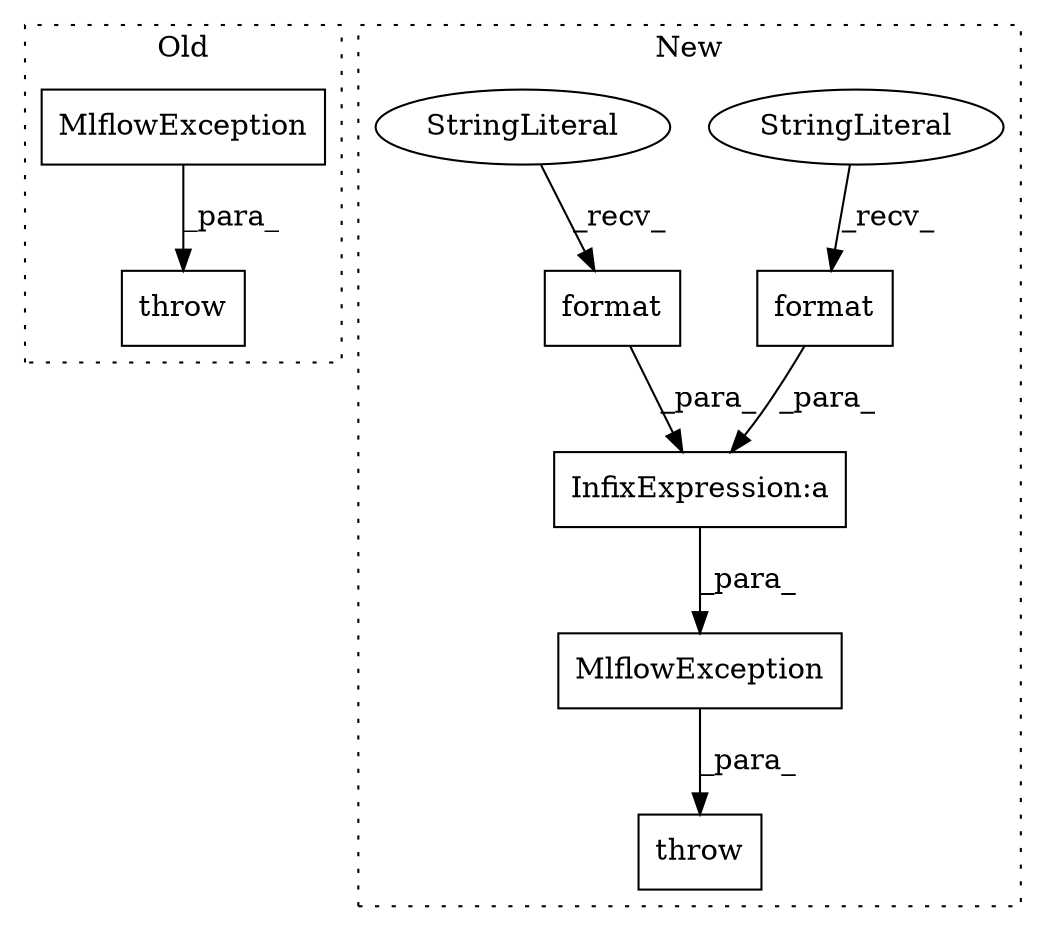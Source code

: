 digraph G {
subgraph cluster0 {
1 [label="MlflowException" a="32" s="17309,17348" l="16,1" shape="box"];
3 [label="throw" a="53" s="17303" l="6" shape="box"];
label = "Old";
style="dotted";
}
subgraph cluster1 {
2 [label="throw" a="53" s="17618" l="6" shape="box"];
4 [label="MlflowException" a="32" s="17624,17803" l="16,1" shape="box"];
5 [label="format" a="32" s="17691,17709" l="7,1" shape="box"];
6 [label="StringLiteral" a="45" s="17640" l="50" shape="ellipse"];
7 [label="format" a="32" s="17724,17778" l="7,1" shape="box"];
8 [label="StringLiteral" a="45" s="17713" l="10" shape="ellipse"];
9 [label="InfixExpression:a" a="27" s="17710" l="3" shape="box"];
label = "New";
style="dotted";
}
1 -> 3 [label="_para_"];
4 -> 2 [label="_para_"];
5 -> 9 [label="_para_"];
6 -> 5 [label="_recv_"];
7 -> 9 [label="_para_"];
8 -> 7 [label="_recv_"];
9 -> 4 [label="_para_"];
}